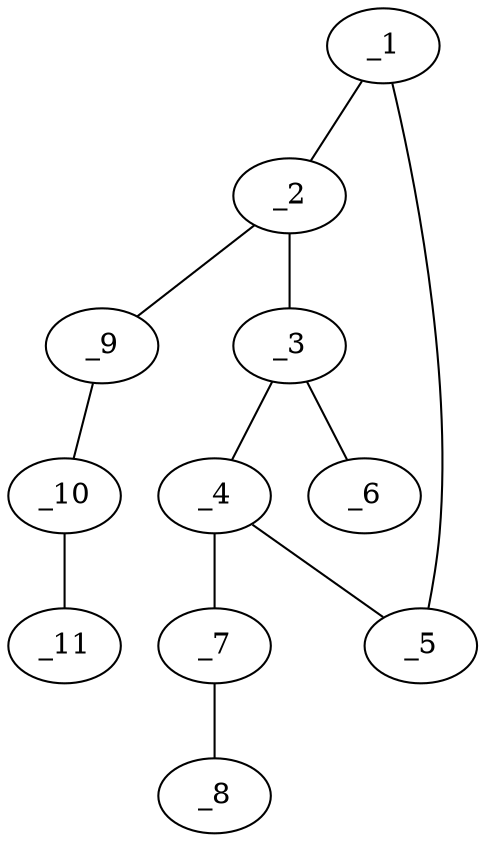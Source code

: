 graph molid670248 {
	_1	 [charge=0,
		chem=1,
		symbol="C  ",
		x="4.9543",
		y="-1.2694"];
	_2	 [charge=0,
		chem=4,
		symbol="N  ",
		x="4.6453",
		y="-0.3184"];
	_1 -- _2	 [valence=1];
	_5	 [charge=0,
		chem=4,
		symbol="N  ",
		x="5.9543",
		y="-1.2694"];
	_1 -- _5	 [valence=2];
	_3	 [charge=0,
		chem=1,
		symbol="C  ",
		x="5.4543",
		y="0.2694"];
	_2 -- _3	 [valence=1];
	_9	 [charge=0,
		chem=1,
		symbol="C  ",
		x="3.6942",
		y="-0.0093"];
	_2 -- _9	 [valence=1];
	_4	 [charge=0,
		chem=1,
		symbol="C  ",
		x="6.2633",
		y="-0.3184"];
	_3 -- _4	 [valence=2];
	_6	 [charge=0,
		chem=4,
		symbol="N  ",
		x="5.4543",
		y="1.2694"];
	_3 -- _6	 [valence=1];
	_4 -- _5	 [valence=1];
	_7	 [charge=0,
		chem=1,
		symbol="C  ",
		x="7.2143",
		y="-0.0094"];
	_4 -- _7	 [valence=1];
	_8	 [charge=0,
		chem=4,
		symbol="N  ",
		x="8.1654",
		y="0.2997"];
	_7 -- _8	 [valence=3];
	_10	 [charge=0,
		chem=1,
		symbol="C  ",
		x="2.9511",
		y="-0.6785"];
	_9 -- _10	 [valence=1];
	_11	 [charge=0,
		chem=2,
		symbol="O  ",
		x=2,
		y="-0.3694"];
	_10 -- _11	 [valence=1];
}
